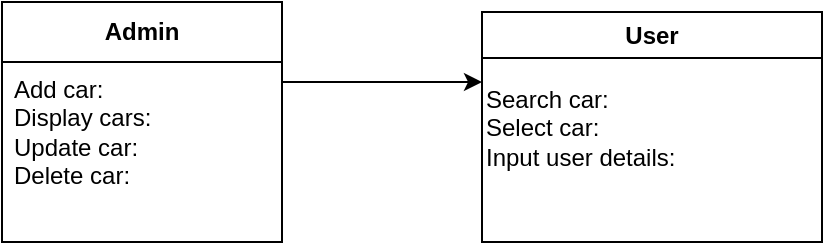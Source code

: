 <mxfile version="20.8.10" type="device"><diagram id="wj-dqYyNQ94kgg7L3UdL" name="Page-1"><mxGraphModel dx="1031" dy="788" grid="1" gridSize="10" guides="1" tooltips="1" connect="1" arrows="1" fold="1" page="1" pageScale="1" pageWidth="827" pageHeight="1169" math="0" shadow="0"><root><mxCell id="0"/><mxCell id="1" parent="0"/><mxCell id="imuVYrcSpHtR_68Tbd6s-10" value="&lt;b&gt;Admin&lt;/b&gt;" style="swimlane;fontStyle=0;childLayout=stackLayout;horizontal=1;startSize=30;horizontalStack=0;resizeParent=1;resizeParentMax=0;resizeLast=0;collapsible=1;marginBottom=0;whiteSpace=wrap;html=1;" parent="1" vertex="1"><mxGeometry x="60" y="110" width="140" height="120" as="geometry"/></mxCell><mxCell id="WEHlP9y75hy6Pa-06fHD-7" value="User" style="swimlane;whiteSpace=wrap;html=1;" parent="1" vertex="1"><mxGeometry x="300" y="115" width="170" height="115" as="geometry"/></mxCell><mxCell id="WEHlP9y75hy6Pa-06fHD-9" value="Search car:&lt;br&gt;Select car:&lt;br&gt;Input user details:" style="text;html=1;align=left;verticalAlign=middle;resizable=0;points=[];autosize=1;strokeColor=none;fillColor=none;" parent="WEHlP9y75hy6Pa-06fHD-7" vertex="1"><mxGeometry y="27.5" width="120" height="60" as="geometry"/></mxCell><mxCell id="ZhtTR4GWW2oYyBEr7LwN-9" value="" style="endArrow=classic;html=1;rounded=0;" parent="1" edge="1"><mxGeometry width="50" height="50" relative="1" as="geometry"><mxPoint x="200" y="150" as="sourcePoint"/><mxPoint x="300" y="150" as="targetPoint"/></mxGeometry></mxCell><mxCell id="imuVYrcSpHtR_68Tbd6s-12" value="Add car:&amp;nbsp;&lt;br&gt;Display cars:&lt;br&gt;Update car:&lt;br&gt;Delete car:" style="text;strokeColor=none;fillColor=none;align=left;verticalAlign=middle;spacingLeft=4;spacingRight=4;overflow=hidden;points=[[0,0.5],[1,0.5]];portConstraint=eastwest;rotatable=0;whiteSpace=wrap;html=1;" parent="1" vertex="1"><mxGeometry x="60" y="130" width="140" height="90" as="geometry"/></mxCell></root></mxGraphModel></diagram></mxfile>